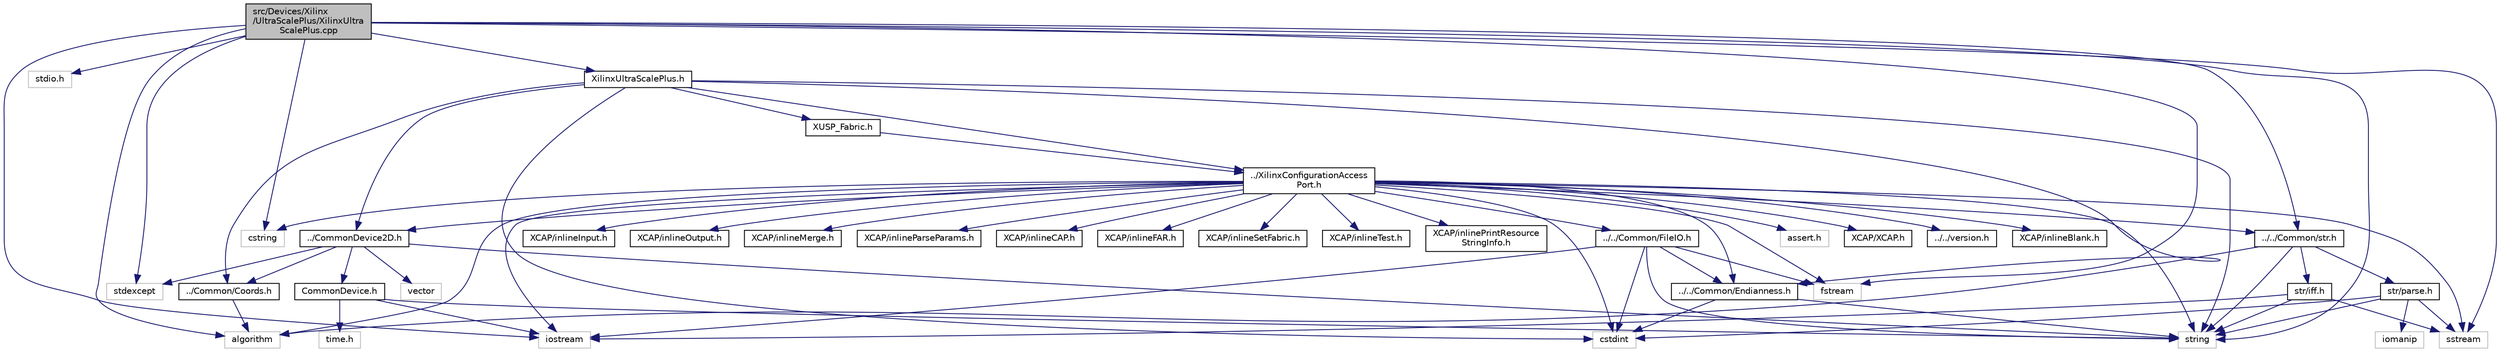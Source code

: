 digraph "src/Devices/Xilinx/UltraScalePlus/XilinxUltraScalePlus.cpp"
{
 // INTERACTIVE_SVG=YES
 // LATEX_PDF_SIZE
  edge [fontname="Helvetica",fontsize="10",labelfontname="Helvetica",labelfontsize="10"];
  node [fontname="Helvetica",fontsize="10",shape=record];
  Node1 [label="src/Devices/Xilinx\l/UltraScalePlus/XilinxUltra\lScalePlus.cpp",height=0.2,width=0.4,color="black", fillcolor="grey75", style="filled", fontcolor="black",tooltip=" "];
  Node1 -> Node2 [color="midnightblue",fontsize="10",style="solid",fontname="Helvetica"];
  Node2 [label="iostream",height=0.2,width=0.4,color="grey75", fillcolor="white", style="filled",tooltip=" "];
  Node1 -> Node3 [color="midnightblue",fontsize="10",style="solid",fontname="Helvetica"];
  Node3 [label="stdio.h",height=0.2,width=0.4,color="grey75", fillcolor="white", style="filled",tooltip=" "];
  Node1 -> Node4 [color="midnightblue",fontsize="10",style="solid",fontname="Helvetica"];
  Node4 [label="string",height=0.2,width=0.4,color="grey75", fillcolor="white", style="filled",tooltip=" "];
  Node1 -> Node5 [color="midnightblue",fontsize="10",style="solid",fontname="Helvetica"];
  Node5 [label="cstring",height=0.2,width=0.4,color="grey75", fillcolor="white", style="filled",tooltip=" "];
  Node1 -> Node6 [color="midnightblue",fontsize="10",style="solid",fontname="Helvetica"];
  Node6 [label="algorithm",height=0.2,width=0.4,color="grey75", fillcolor="white", style="filled",tooltip=" "];
  Node1 -> Node7 [color="midnightblue",fontsize="10",style="solid",fontname="Helvetica"];
  Node7 [label="sstream",height=0.2,width=0.4,color="grey75", fillcolor="white", style="filled",tooltip=" "];
  Node1 -> Node8 [color="midnightblue",fontsize="10",style="solid",fontname="Helvetica"];
  Node8 [label="stdexcept",height=0.2,width=0.4,color="grey75", fillcolor="white", style="filled",tooltip=" "];
  Node1 -> Node9 [color="midnightblue",fontsize="10",style="solid",fontname="Helvetica"];
  Node9 [label="fstream",height=0.2,width=0.4,color="grey75", fillcolor="white", style="filled",tooltip=" "];
  Node1 -> Node10 [color="midnightblue",fontsize="10",style="solid",fontname="Helvetica"];
  Node10 [label="XilinxUltraScalePlus.h",height=0.2,width=0.4,color="black", fillcolor="white", style="filled",URL="$XilinxUltraScalePlus_8h.html",tooltip=" "];
  Node10 -> Node11 [color="midnightblue",fontsize="10",style="solid",fontname="Helvetica"];
  Node11 [label="cstdint",height=0.2,width=0.4,color="grey75", fillcolor="white", style="filled",tooltip=" "];
  Node10 -> Node4 [color="midnightblue",fontsize="10",style="solid",fontname="Helvetica"];
  Node10 -> Node12 [color="midnightblue",fontsize="10",style="solid",fontname="Helvetica"];
  Node12 [label="XUSP_Fabric.h",height=0.2,width=0.4,color="black", fillcolor="white", style="filled",URL="$XUSP__Fabric_8h.html",tooltip=" "];
  Node12 -> Node13 [color="midnightblue",fontsize="10",style="solid",fontname="Helvetica"];
  Node13 [label="../XilinxConfigurationAccess\lPort.h",height=0.2,width=0.4,color="black", fillcolor="white", style="filled",URL="$XilinxConfigurationAccessPort_8h.html",tooltip=" "];
  Node13 -> Node2 [color="midnightblue",fontsize="10",style="solid",fontname="Helvetica"];
  Node13 -> Node11 [color="midnightblue",fontsize="10",style="solid",fontname="Helvetica"];
  Node13 -> Node9 [color="midnightblue",fontsize="10",style="solid",fontname="Helvetica"];
  Node13 -> Node6 [color="midnightblue",fontsize="10",style="solid",fontname="Helvetica"];
  Node13 -> Node4 [color="midnightblue",fontsize="10",style="solid",fontname="Helvetica"];
  Node13 -> Node7 [color="midnightblue",fontsize="10",style="solid",fontname="Helvetica"];
  Node13 -> Node5 [color="midnightblue",fontsize="10",style="solid",fontname="Helvetica"];
  Node13 -> Node14 [color="midnightblue",fontsize="10",style="solid",fontname="Helvetica"];
  Node14 [label="assert.h",height=0.2,width=0.4,color="grey75", fillcolor="white", style="filled",tooltip=" "];
  Node13 -> Node15 [color="midnightblue",fontsize="10",style="solid",fontname="Helvetica"];
  Node15 [label="XCAP/XCAP.h",height=0.2,width=0.4,color="black", fillcolor="white", style="filled",URL="$XCAP_8h.html",tooltip=" "];
  Node13 -> Node16 [color="midnightblue",fontsize="10",style="solid",fontname="Helvetica"];
  Node16 [label="../CommonDevice2D.h",height=0.2,width=0.4,color="black", fillcolor="white", style="filled",URL="$CommonDevice2D_8h.html",tooltip=" "];
  Node16 -> Node4 [color="midnightblue",fontsize="10",style="solid",fontname="Helvetica"];
  Node16 -> Node17 [color="midnightblue",fontsize="10",style="solid",fontname="Helvetica"];
  Node17 [label="vector",height=0.2,width=0.4,color="grey75", fillcolor="white", style="filled",tooltip=" "];
  Node16 -> Node8 [color="midnightblue",fontsize="10",style="solid",fontname="Helvetica"];
  Node16 -> Node18 [color="midnightblue",fontsize="10",style="solid",fontname="Helvetica"];
  Node18 [label="CommonDevice.h",height=0.2,width=0.4,color="black", fillcolor="white", style="filled",URL="$CommonDevice_8h.html",tooltip=" "];
  Node18 -> Node2 [color="midnightblue",fontsize="10",style="solid",fontname="Helvetica"];
  Node18 -> Node4 [color="midnightblue",fontsize="10",style="solid",fontname="Helvetica"];
  Node18 -> Node19 [color="midnightblue",fontsize="10",style="solid",fontname="Helvetica"];
  Node19 [label="time.h",height=0.2,width=0.4,color="grey75", fillcolor="white", style="filled",tooltip=" "];
  Node16 -> Node20 [color="midnightblue",fontsize="10",style="solid",fontname="Helvetica"];
  Node20 [label="../Common/Coords.h",height=0.2,width=0.4,color="black", fillcolor="white", style="filled",URL="$Coords_8h.html",tooltip=" "];
  Node20 -> Node6 [color="midnightblue",fontsize="10",style="solid",fontname="Helvetica"];
  Node13 -> Node21 [color="midnightblue",fontsize="10",style="solid",fontname="Helvetica"];
  Node21 [label="../../Common/Endianness.h",height=0.2,width=0.4,color="black", fillcolor="white", style="filled",URL="$Endianness_8h.html",tooltip=" "];
  Node21 -> Node11 [color="midnightblue",fontsize="10",style="solid",fontname="Helvetica"];
  Node21 -> Node4 [color="midnightblue",fontsize="10",style="solid",fontname="Helvetica"];
  Node13 -> Node22 [color="midnightblue",fontsize="10",style="solid",fontname="Helvetica"];
  Node22 [label="../../Common/FileIO.h",height=0.2,width=0.4,color="black", fillcolor="white", style="filled",URL="$FileIO_8h.html",tooltip=" "];
  Node22 -> Node2 [color="midnightblue",fontsize="10",style="solid",fontname="Helvetica"];
  Node22 -> Node11 [color="midnightblue",fontsize="10",style="solid",fontname="Helvetica"];
  Node22 -> Node9 [color="midnightblue",fontsize="10",style="solid",fontname="Helvetica"];
  Node22 -> Node4 [color="midnightblue",fontsize="10",style="solid",fontname="Helvetica"];
  Node22 -> Node21 [color="midnightblue",fontsize="10",style="solid",fontname="Helvetica"];
  Node13 -> Node23 [color="midnightblue",fontsize="10",style="solid",fontname="Helvetica"];
  Node23 [label="../../Common/str.h",height=0.2,width=0.4,color="black", fillcolor="white", style="filled",URL="$str_8h.html",tooltip=" "];
  Node23 -> Node6 [color="midnightblue",fontsize="10",style="solid",fontname="Helvetica"];
  Node23 -> Node4 [color="midnightblue",fontsize="10",style="solid",fontname="Helvetica"];
  Node23 -> Node24 [color="midnightblue",fontsize="10",style="solid",fontname="Helvetica"];
  Node24 [label="str/iff.h",height=0.2,width=0.4,color="black", fillcolor="white", style="filled",URL="$iff_8h.html",tooltip=" "];
  Node24 -> Node2 [color="midnightblue",fontsize="10",style="solid",fontname="Helvetica"];
  Node24 -> Node4 [color="midnightblue",fontsize="10",style="solid",fontname="Helvetica"];
  Node24 -> Node7 [color="midnightblue",fontsize="10",style="solid",fontname="Helvetica"];
  Node23 -> Node25 [color="midnightblue",fontsize="10",style="solid",fontname="Helvetica"];
  Node25 [label="str/parse.h",height=0.2,width=0.4,color="black", fillcolor="white", style="filled",URL="$parse_8h.html",tooltip=" "];
  Node25 -> Node11 [color="midnightblue",fontsize="10",style="solid",fontname="Helvetica"];
  Node25 -> Node4 [color="midnightblue",fontsize="10",style="solid",fontname="Helvetica"];
  Node25 -> Node26 [color="midnightblue",fontsize="10",style="solid",fontname="Helvetica"];
  Node26 [label="iomanip",height=0.2,width=0.4,color="grey75", fillcolor="white", style="filled",tooltip=" "];
  Node25 -> Node7 [color="midnightblue",fontsize="10",style="solid",fontname="Helvetica"];
  Node13 -> Node27 [color="midnightblue",fontsize="10",style="solid",fontname="Helvetica"];
  Node27 [label="../../version.h",height=0.2,width=0.4,color="black", fillcolor="white", style="filled",URL="$version_8h.html",tooltip=" "];
  Node13 -> Node28 [color="midnightblue",fontsize="10",style="solid",fontname="Helvetica"];
  Node28 [label="XCAP/inlineBlank.h",height=0.2,width=0.4,color="black", fillcolor="white", style="filled",URL="$inlineBlank_8h.html",tooltip=" "];
  Node13 -> Node29 [color="midnightblue",fontsize="10",style="solid",fontname="Helvetica"];
  Node29 [label="XCAP/inlineInput.h",height=0.2,width=0.4,color="black", fillcolor="white", style="filled",URL="$inlineInput_8h.html",tooltip=" "];
  Node13 -> Node30 [color="midnightblue",fontsize="10",style="solid",fontname="Helvetica"];
  Node30 [label="XCAP/inlineOutput.h",height=0.2,width=0.4,color="black", fillcolor="white", style="filled",URL="$inlineOutput_8h.html",tooltip=" "];
  Node13 -> Node31 [color="midnightblue",fontsize="10",style="solid",fontname="Helvetica"];
  Node31 [label="XCAP/inlineMerge.h",height=0.2,width=0.4,color="black", fillcolor="white", style="filled",URL="$inlineMerge_8h.html",tooltip=" "];
  Node13 -> Node32 [color="midnightblue",fontsize="10",style="solid",fontname="Helvetica"];
  Node32 [label="XCAP/inlineParseParams.h",height=0.2,width=0.4,color="black", fillcolor="white", style="filled",URL="$inlineParseParams_8h.html",tooltip=" "];
  Node13 -> Node33 [color="midnightblue",fontsize="10",style="solid",fontname="Helvetica"];
  Node33 [label="XCAP/inlineCAP.h",height=0.2,width=0.4,color="black", fillcolor="white", style="filled",URL="$inlineCAP_8h.html",tooltip=" "];
  Node13 -> Node34 [color="midnightblue",fontsize="10",style="solid",fontname="Helvetica"];
  Node34 [label="XCAP/inlineFAR.h",height=0.2,width=0.4,color="black", fillcolor="white", style="filled",URL="$inlineFAR_8h.html",tooltip=" "];
  Node13 -> Node35 [color="midnightblue",fontsize="10",style="solid",fontname="Helvetica"];
  Node35 [label="XCAP/inlineSetFabric.h",height=0.2,width=0.4,color="black", fillcolor="white", style="filled",URL="$inlineSetFabric_8h.html",tooltip=" "];
  Node13 -> Node36 [color="midnightblue",fontsize="10",style="solid",fontname="Helvetica"];
  Node36 [label="XCAP/inlineTest.h",height=0.2,width=0.4,color="black", fillcolor="white", style="filled",URL="$inlineTest_8h.html",tooltip=" "];
  Node13 -> Node37 [color="midnightblue",fontsize="10",style="solid",fontname="Helvetica"];
  Node37 [label="XCAP/inlinePrintResource\lStringInfo.h",height=0.2,width=0.4,color="black", fillcolor="white", style="filled",URL="$inlinePrintResourceStringInfo_8h.html",tooltip=" "];
  Node10 -> Node16 [color="midnightblue",fontsize="10",style="solid",fontname="Helvetica"];
  Node10 -> Node13 [color="midnightblue",fontsize="10",style="solid",fontname="Helvetica"];
  Node10 -> Node21 [color="midnightblue",fontsize="10",style="solid",fontname="Helvetica"];
  Node10 -> Node20 [color="midnightblue",fontsize="10",style="solid",fontname="Helvetica"];
  Node1 -> Node23 [color="midnightblue",fontsize="10",style="solid",fontname="Helvetica"];
}
